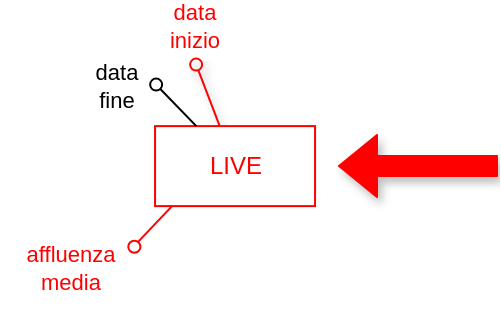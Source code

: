 <mxfile scale="1" border="10">
    <diagram id="-rriOPSDnHkLpZKLwRpb" name="Page-1">
        <mxGraphModel dx="2927" dy="1356" grid="1" gridSize="10" guides="1" tooltips="1" connect="1" arrows="1" fold="1" page="1" pageScale="1" pageWidth="850" pageHeight="1100" background="#FFFFFF" math="0" shadow="0">
            <root>
                <mxCell id="0"/>
                <mxCell id="1" parent="0"/>
                <mxCell id="438" value="" style="endArrow=oval;html=1;fillStyle=auto;strokeWidth=1;startSize=6;endSize=6;fillColor=#000000;startArrow=none;startFill=0;endFill=0;shadow=1;strokeColor=#FF0000;" parent="1" source="442" edge="1">
                    <mxGeometry width="50" height="50" relative="1" as="geometry">
                        <mxPoint x="-2376.87" y="-1244.033" as="sourcePoint"/>
                        <mxPoint x="-2370.93" y="-950.69" as="targetPoint"/>
                    </mxGeometry>
                </mxCell>
                <mxCell id="439" value="&lt;font color=&quot;#ff0000&quot;&gt;data&lt;br&gt;inizio&lt;/font&gt;" style="edgeLabel;html=1;align=center;verticalAlign=middle;resizable=0;points=[];strokeColor=#FF0000;" parent="438" vertex="1" connectable="0">
                    <mxGeometry x="0.479" y="1" relative="1" as="geometry">
                        <mxPoint x="-3" y="-28" as="offset"/>
                    </mxGeometry>
                </mxCell>
                <mxCell id="442" value="&lt;font color=&quot;#ff0000&quot;&gt;LIVE&lt;/font&gt;" style="whiteSpace=wrap;html=1;strokeColor=#FF0000;" parent="1" vertex="1">
                    <mxGeometry x="-2391.47" y="-919.95" width="80" height="40" as="geometry"/>
                </mxCell>
                <mxCell id="455" value="" style="endArrow=oval;html=1;fillStyle=auto;strokeWidth=1;startSize=6;endSize=6;fillColor=#000000;startArrow=none;startFill=0;endFill=0;" parent="1" source="442" edge="1">
                    <mxGeometry width="50" height="50" relative="1" as="geometry">
                        <mxPoint x="-2349.14" y="-909.95" as="sourcePoint"/>
                        <mxPoint x="-2390.93" y="-940.69" as="targetPoint"/>
                    </mxGeometry>
                </mxCell>
                <mxCell id="456" value="data&lt;br&gt;fine" style="edgeLabel;html=1;align=center;verticalAlign=middle;resizable=0;points=[];" parent="455" vertex="1" connectable="0">
                    <mxGeometry x="0.479" y="1" relative="1" as="geometry">
                        <mxPoint x="-25" y="-6" as="offset"/>
                    </mxGeometry>
                </mxCell>
                <mxCell id="490" value="" style="endArrow=none;html=1;fontSize=10;strokeColor=#FF0000;" parent="1" edge="1">
                    <mxGeometry width="50" height="50" relative="1" as="geometry">
                        <mxPoint x="-2401.86" y="-860.04" as="sourcePoint"/>
                        <mxPoint x="-2382.86" y="-880.04" as="targetPoint"/>
                    </mxGeometry>
                </mxCell>
                <mxCell id="491" value="" style="ellipse;whiteSpace=wrap;html=1;aspect=fixed;fontSize=10;strokeColor=#FF0000;" parent="1" vertex="1">
                    <mxGeometry x="-2404.86" y="-862.65" width="6.08" height="6.08" as="geometry"/>
                </mxCell>
                <mxCell id="492" value="&lt;font color=&quot;#ff0000&quot; style=&quot;font-size: 11px;&quot;&gt;affluenza &lt;br&gt;media&lt;/font&gt;" style="text;html=1;align=center;verticalAlign=middle;resizable=0;points=[];autosize=1;strokeColor=none;fillColor=none;fontSize=10;" parent="1" vertex="1">
                    <mxGeometry x="-2468.78" y="-869.09" width="70" height="40" as="geometry"/>
                </mxCell>
                <mxCell id="493" value="" style="shape=flexArrow;endArrow=classic;html=1;shadow=1;strokeColor=#FF0000;fontColor=#FF0000;fillColor=#FF0000;" parent="1" edge="1">
                    <mxGeometry width="50" height="50" relative="1" as="geometry">
                        <mxPoint x="-2220" y="-900" as="sourcePoint"/>
                        <mxPoint x="-2300" y="-900" as="targetPoint"/>
                    </mxGeometry>
                </mxCell>
            </root>
        </mxGraphModel>
    </diagram>
</mxfile>